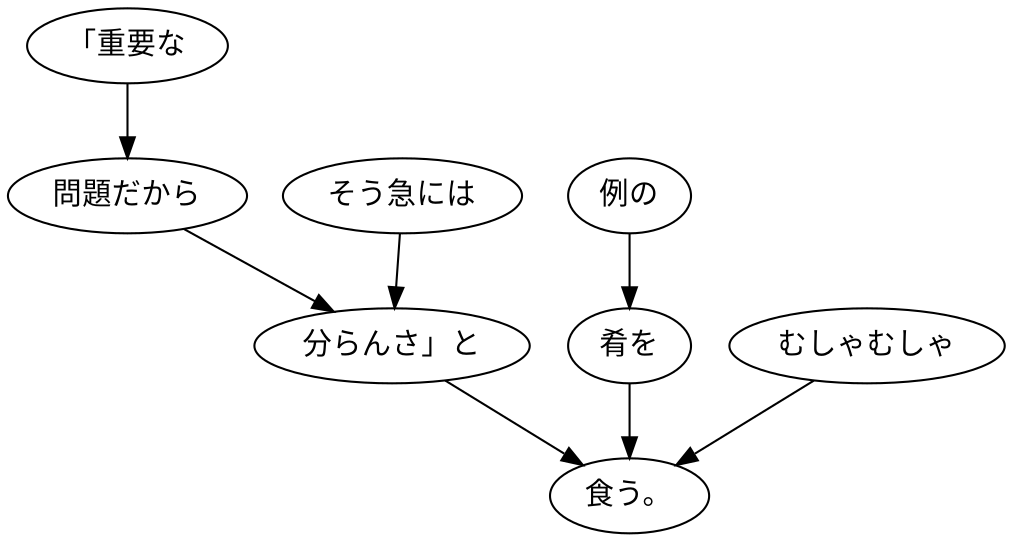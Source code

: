 digraph graph4612 {
	node0 [label="「重要な"];
	node1 [label="問題だから"];
	node2 [label="そう急には"];
	node3 [label="分らんさ」と"];
	node4 [label="例の"];
	node5 [label="肴を"];
	node6 [label="むしゃむしゃ"];
	node7 [label="食う。"];
	node0 -> node1;
	node1 -> node3;
	node2 -> node3;
	node3 -> node7;
	node4 -> node5;
	node5 -> node7;
	node6 -> node7;
}
